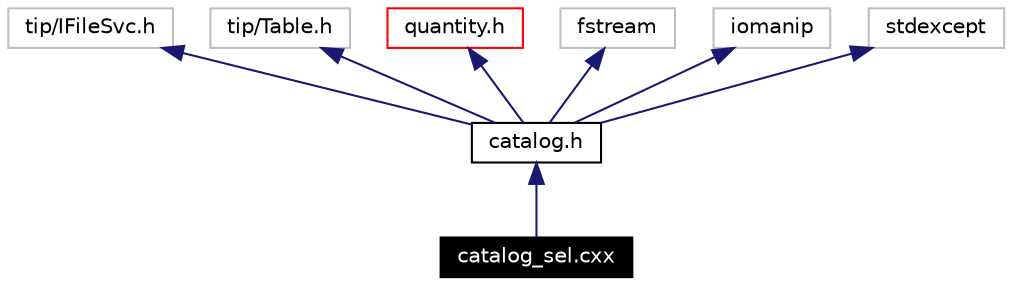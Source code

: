 digraph inheritance
{
  Node43 [shape="box",label="catalog_sel.cxx",fontsize=10,height=0.2,width=0.4,fontname="Helvetica",color="black",style="filled" fontcolor="white"];
  Node44 -> Node43 [dir=back,color="midnightblue",fontsize=10,style="solid",fontname="Helvetica"];
  Node44 [shape="box",label="catalog.h",fontsize=10,height=0.2,width=0.4,fontname="Helvetica",color="black",URL="$catalog_8h.html"];
  Node45 -> Node44 [dir=back,color="midnightblue",fontsize=10,style="solid",fontname="Helvetica"];
  Node45 [shape="box",label="tip/IFileSvc.h",fontsize=10,height=0.2,width=0.4,fontname="Helvetica",color="grey75"];
  Node46 -> Node44 [dir=back,color="midnightblue",fontsize=10,style="solid",fontname="Helvetica"];
  Node46 [shape="box",label="tip/Table.h",fontsize=10,height=0.2,width=0.4,fontname="Helvetica",color="grey75"];
  Node47 -> Node44 [dir=back,color="midnightblue",fontsize=10,style="solid",fontname="Helvetica"];
  Node47 [shape="box",label="quantity.h",fontsize=10,height=0.2,width=0.4,fontname="Helvetica",color="red",URL="$quantity_8h.html"];
  Node52 -> Node44 [dir=back,color="midnightblue",fontsize=10,style="solid",fontname="Helvetica"];
  Node52 [shape="box",label="fstream",fontsize=10,height=0.2,width=0.4,fontname="Helvetica",color="grey75"];
  Node53 -> Node44 [dir=back,color="midnightblue",fontsize=10,style="solid",fontname="Helvetica"];
  Node53 [shape="box",label="iomanip",fontsize=10,height=0.2,width=0.4,fontname="Helvetica",color="grey75"];
  Node54 -> Node44 [dir=back,color="midnightblue",fontsize=10,style="solid",fontname="Helvetica"];
  Node54 [shape="box",label="stdexcept",fontsize=10,height=0.2,width=0.4,fontname="Helvetica",color="grey75"];
}

